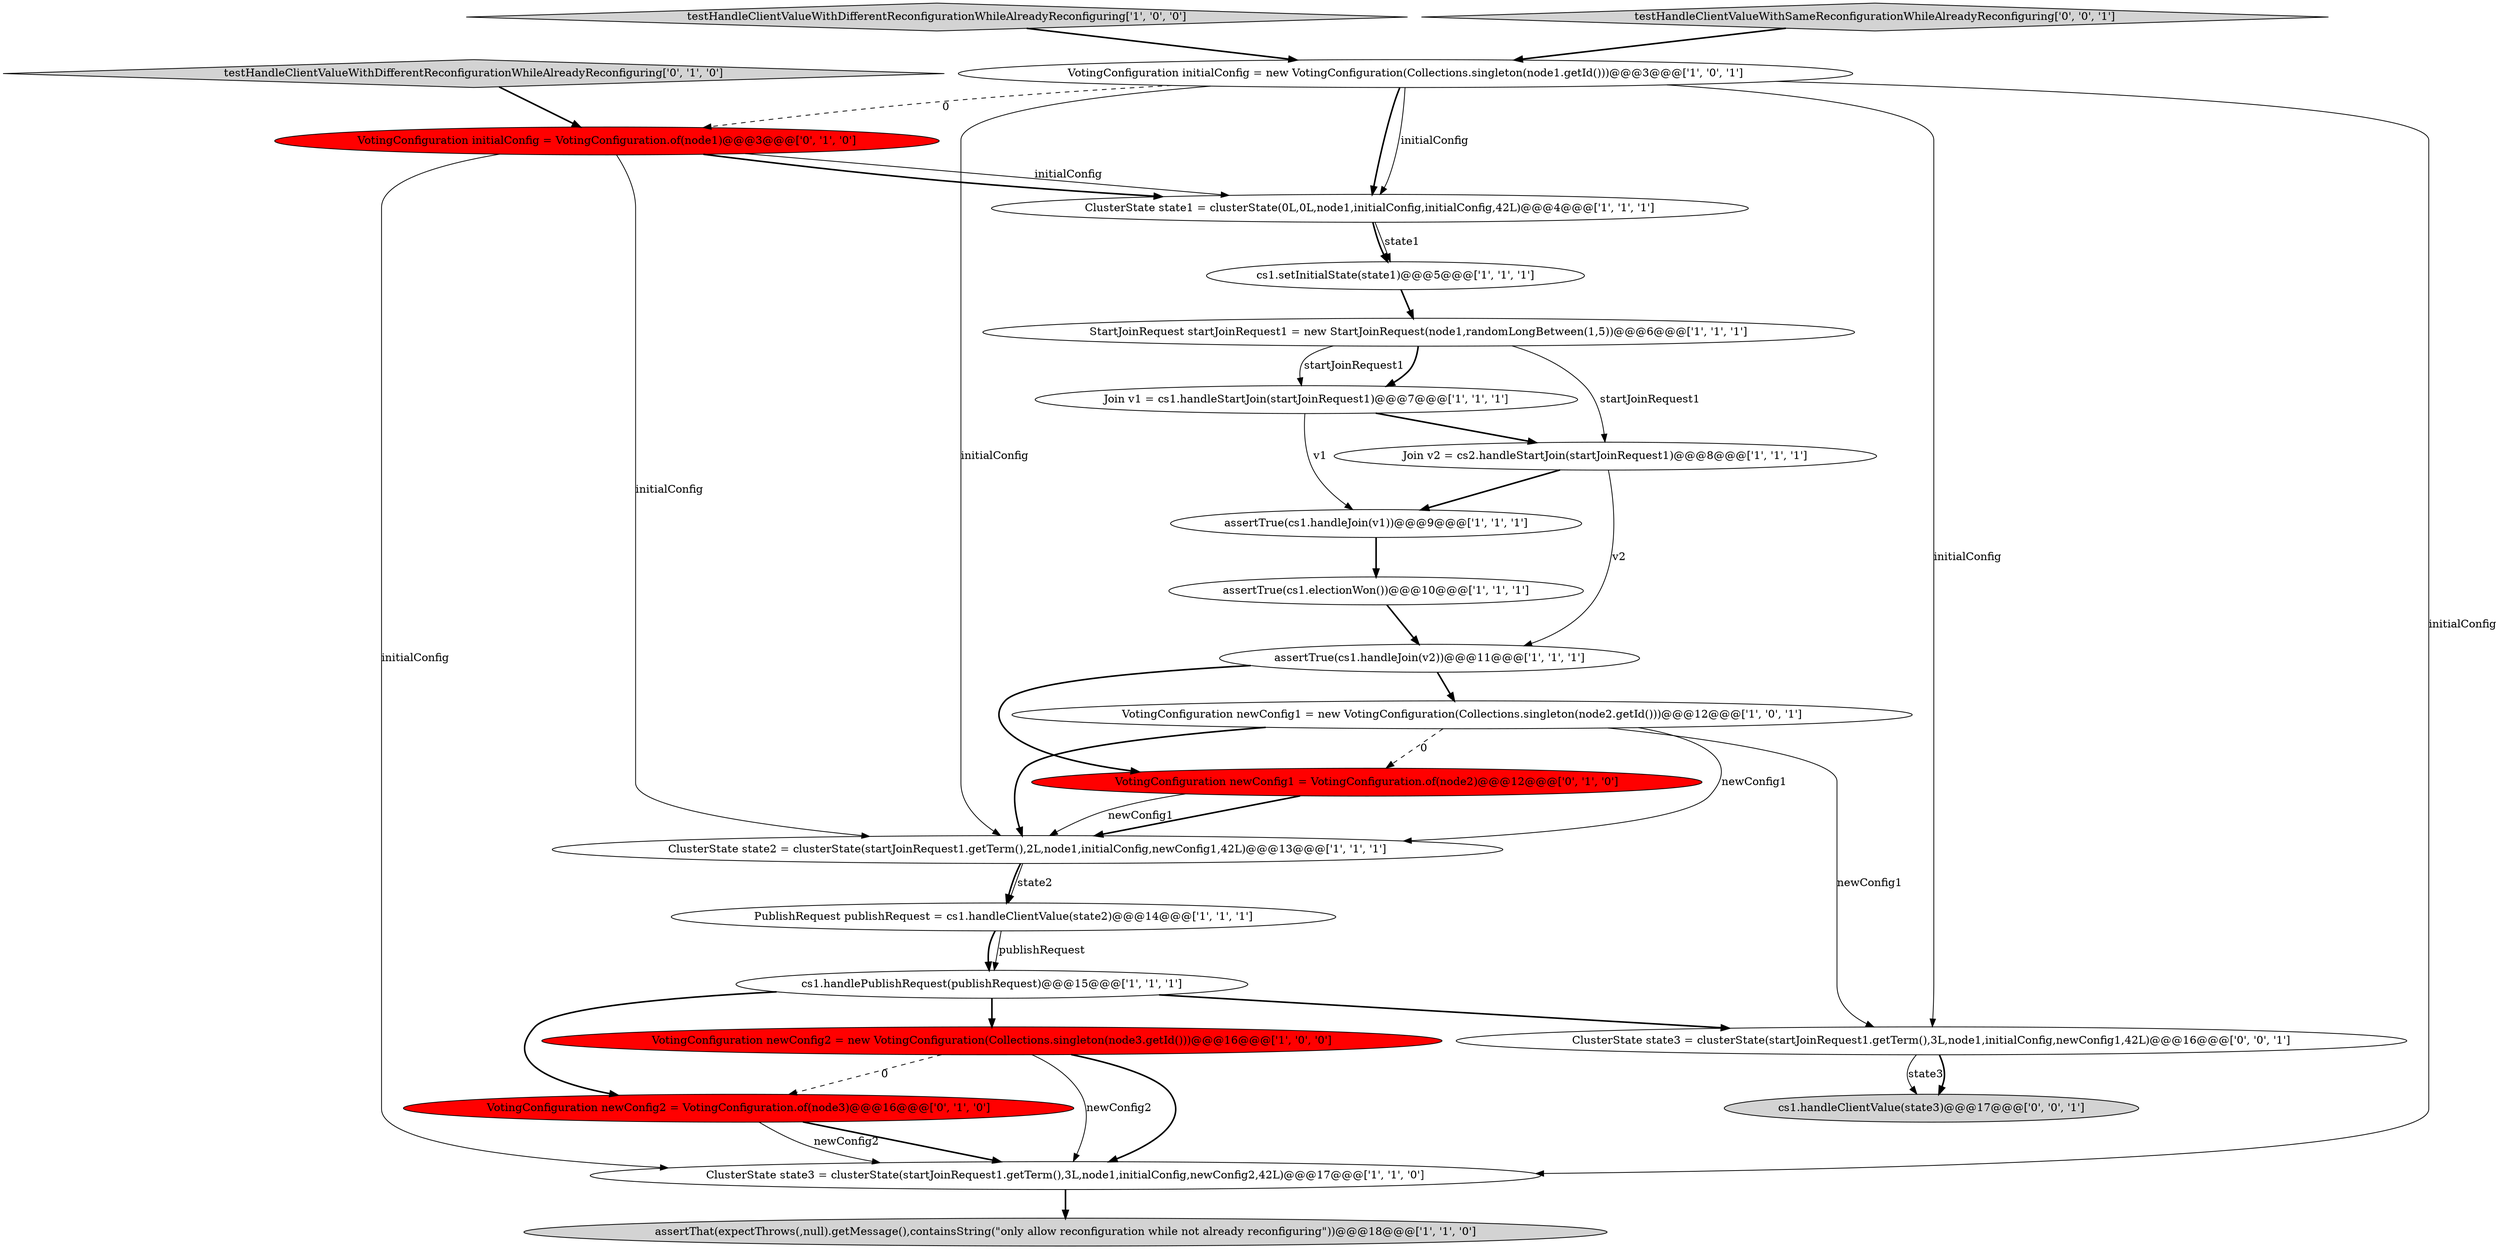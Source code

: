 digraph {
4 [style = filled, label = "ClusterState state3 = clusterState(startJoinRequest1.getTerm(),3L,node1,initialConfig,newConfig2,42L)@@@17@@@['1', '1', '0']", fillcolor = white, shape = ellipse image = "AAA0AAABBB1BBB"];
18 [style = filled, label = "VotingConfiguration newConfig2 = VotingConfiguration.of(node3)@@@16@@@['0', '1', '0']", fillcolor = red, shape = ellipse image = "AAA1AAABBB2BBB"];
8 [style = filled, label = "Join v1 = cs1.handleStartJoin(startJoinRequest1)@@@7@@@['1', '1', '1']", fillcolor = white, shape = ellipse image = "AAA0AAABBB1BBB"];
15 [style = filled, label = "VotingConfiguration initialConfig = new VotingConfiguration(Collections.singleton(node1.getId()))@@@3@@@['1', '0', '1']", fillcolor = white, shape = ellipse image = "AAA0AAABBB1BBB"];
12 [style = filled, label = "PublishRequest publishRequest = cs1.handleClientValue(state2)@@@14@@@['1', '1', '1']", fillcolor = white, shape = ellipse image = "AAA0AAABBB1BBB"];
10 [style = filled, label = "cs1.handlePublishRequest(publishRequest)@@@15@@@['1', '1', '1']", fillcolor = white, shape = ellipse image = "AAA0AAABBB1BBB"];
1 [style = filled, label = "StartJoinRequest startJoinRequest1 = new StartJoinRequest(node1,randomLongBetween(1,5))@@@6@@@['1', '1', '1']", fillcolor = white, shape = ellipse image = "AAA0AAABBB1BBB"];
14 [style = filled, label = "Join v2 = cs2.handleStartJoin(startJoinRequest1)@@@8@@@['1', '1', '1']", fillcolor = white, shape = ellipse image = "AAA0AAABBB1BBB"];
16 [style = filled, label = "testHandleClientValueWithDifferentReconfigurationWhileAlreadyReconfiguring['1', '0', '0']", fillcolor = lightgray, shape = diamond image = "AAA0AAABBB1BBB"];
9 [style = filled, label = "assertTrue(cs1.electionWon())@@@10@@@['1', '1', '1']", fillcolor = white, shape = ellipse image = "AAA0AAABBB1BBB"];
7 [style = filled, label = "ClusterState state1 = clusterState(0L,0L,node1,initialConfig,initialConfig,42L)@@@4@@@['1', '1', '1']", fillcolor = white, shape = ellipse image = "AAA0AAABBB1BBB"];
23 [style = filled, label = "cs1.handleClientValue(state3)@@@17@@@['0', '0', '1']", fillcolor = lightgray, shape = ellipse image = "AAA0AAABBB3BBB"];
0 [style = filled, label = "assertTrue(cs1.handleJoin(v2))@@@11@@@['1', '1', '1']", fillcolor = white, shape = ellipse image = "AAA0AAABBB1BBB"];
5 [style = filled, label = "ClusterState state2 = clusterState(startJoinRequest1.getTerm(),2L,node1,initialConfig,newConfig1,42L)@@@13@@@['1', '1', '1']", fillcolor = white, shape = ellipse image = "AAA0AAABBB1BBB"];
20 [style = filled, label = "testHandleClientValueWithDifferentReconfigurationWhileAlreadyReconfiguring['0', '1', '0']", fillcolor = lightgray, shape = diamond image = "AAA0AAABBB2BBB"];
17 [style = filled, label = "VotingConfiguration newConfig1 = VotingConfiguration.of(node2)@@@12@@@['0', '1', '0']", fillcolor = red, shape = ellipse image = "AAA1AAABBB2BBB"];
2 [style = filled, label = "VotingConfiguration newConfig2 = new VotingConfiguration(Collections.singleton(node3.getId()))@@@16@@@['1', '0', '0']", fillcolor = red, shape = ellipse image = "AAA1AAABBB1BBB"];
11 [style = filled, label = "VotingConfiguration newConfig1 = new VotingConfiguration(Collections.singleton(node2.getId()))@@@12@@@['1', '0', '1']", fillcolor = white, shape = ellipse image = "AAA0AAABBB1BBB"];
19 [style = filled, label = "VotingConfiguration initialConfig = VotingConfiguration.of(node1)@@@3@@@['0', '1', '0']", fillcolor = red, shape = ellipse image = "AAA1AAABBB2BBB"];
21 [style = filled, label = "ClusterState state3 = clusterState(startJoinRequest1.getTerm(),3L,node1,initialConfig,newConfig1,42L)@@@16@@@['0', '0', '1']", fillcolor = white, shape = ellipse image = "AAA0AAABBB3BBB"];
13 [style = filled, label = "cs1.setInitialState(state1)@@@5@@@['1', '1', '1']", fillcolor = white, shape = ellipse image = "AAA0AAABBB1BBB"];
22 [style = filled, label = "testHandleClientValueWithSameReconfigurationWhileAlreadyReconfiguring['0', '0', '1']", fillcolor = lightgray, shape = diamond image = "AAA0AAABBB3BBB"];
6 [style = filled, label = "assertThat(expectThrows(,null).getMessage(),containsString(\"only allow reconfiguration while not already reconfiguring\"))@@@18@@@['1', '1', '0']", fillcolor = lightgray, shape = ellipse image = "AAA0AAABBB1BBB"];
3 [style = filled, label = "assertTrue(cs1.handleJoin(v1))@@@9@@@['1', '1', '1']", fillcolor = white, shape = ellipse image = "AAA0AAABBB1BBB"];
7->13 [style = bold, label=""];
14->3 [style = bold, label=""];
16->15 [style = bold, label=""];
10->18 [style = bold, label=""];
19->4 [style = solid, label="initialConfig"];
17->5 [style = bold, label=""];
22->15 [style = bold, label=""];
1->8 [style = bold, label=""];
9->0 [style = bold, label=""];
15->7 [style = bold, label=""];
15->21 [style = solid, label="initialConfig"];
4->6 [style = bold, label=""];
0->17 [style = bold, label=""];
21->23 [style = solid, label="state3"];
14->0 [style = solid, label="v2"];
19->7 [style = solid, label="initialConfig"];
8->14 [style = bold, label=""];
0->11 [style = bold, label=""];
17->5 [style = solid, label="newConfig1"];
10->21 [style = bold, label=""];
15->19 [style = dashed, label="0"];
11->17 [style = dashed, label="0"];
19->5 [style = solid, label="initialConfig"];
2->4 [style = bold, label=""];
15->4 [style = solid, label="initialConfig"];
13->1 [style = bold, label=""];
7->13 [style = solid, label="state1"];
3->9 [style = bold, label=""];
11->5 [style = bold, label=""];
12->10 [style = bold, label=""];
18->4 [style = bold, label=""];
12->10 [style = solid, label="publishRequest"];
15->7 [style = solid, label="initialConfig"];
5->12 [style = bold, label=""];
11->5 [style = solid, label="newConfig1"];
11->21 [style = solid, label="newConfig1"];
2->18 [style = dashed, label="0"];
8->3 [style = solid, label="v1"];
5->12 [style = solid, label="state2"];
18->4 [style = solid, label="newConfig2"];
10->2 [style = bold, label=""];
2->4 [style = solid, label="newConfig2"];
1->8 [style = solid, label="startJoinRequest1"];
20->19 [style = bold, label=""];
1->14 [style = solid, label="startJoinRequest1"];
19->7 [style = bold, label=""];
15->5 [style = solid, label="initialConfig"];
21->23 [style = bold, label=""];
}
